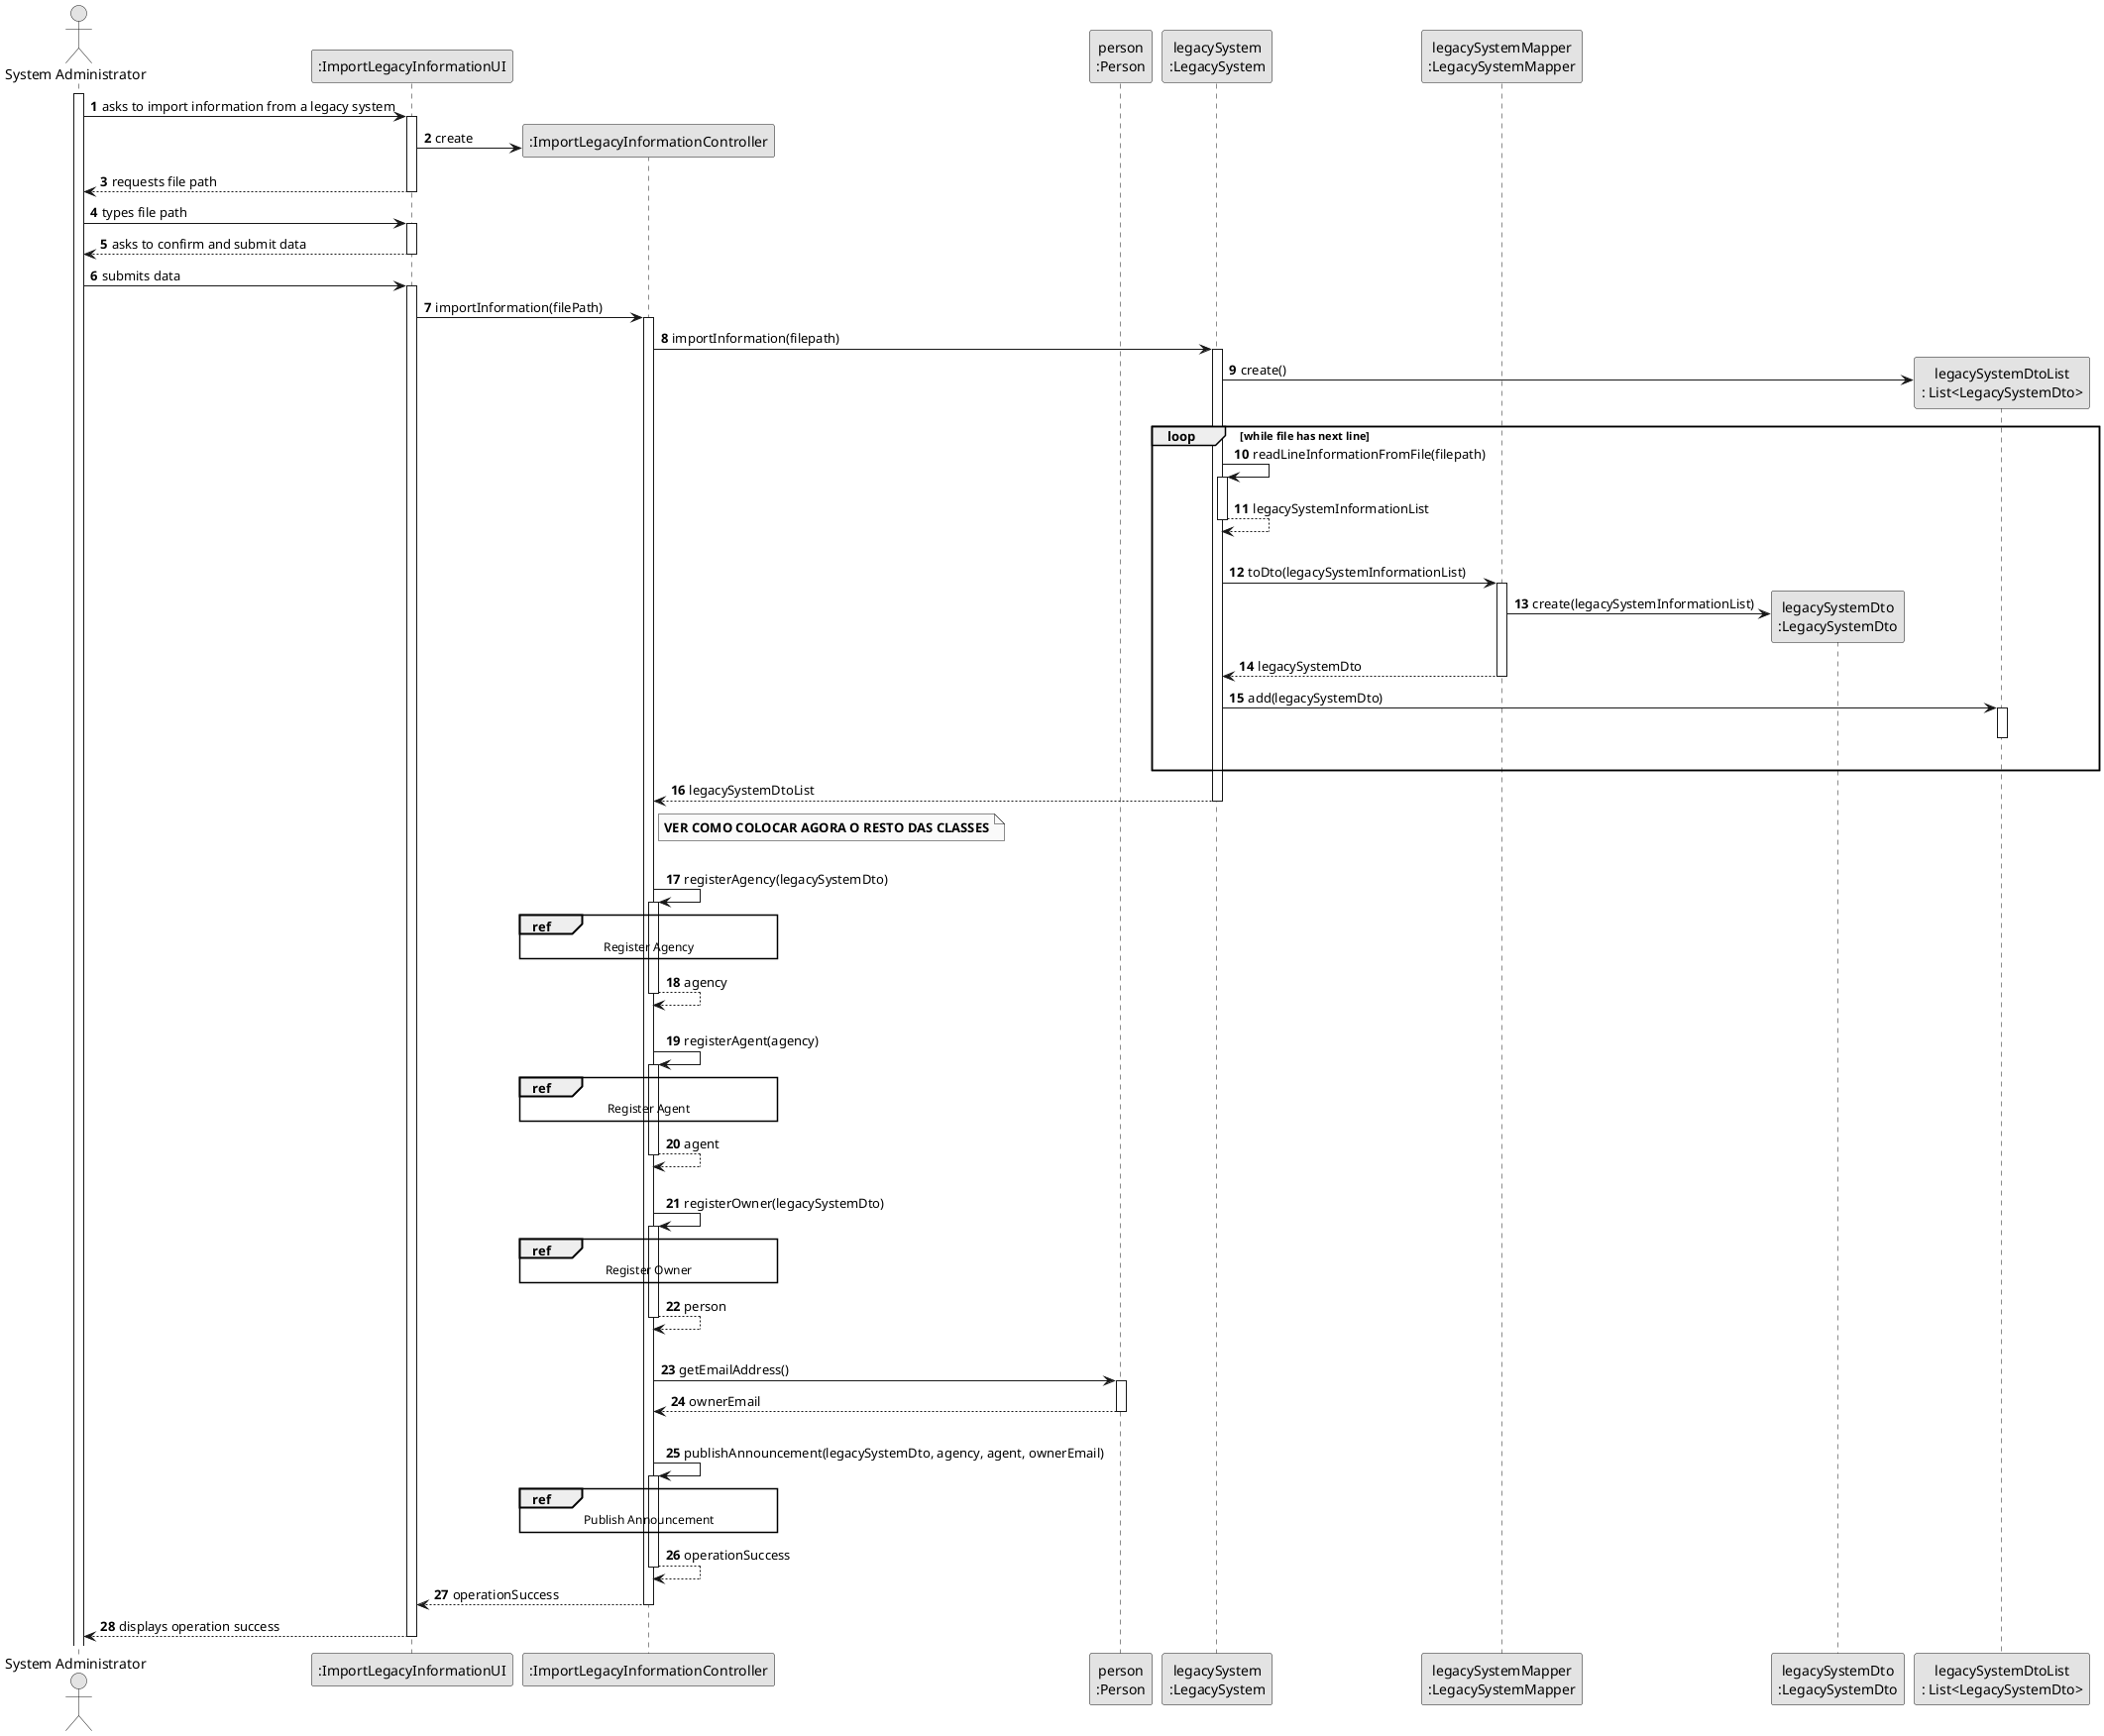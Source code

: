 @startuml
skinparam monochrome true
skinparam packageStyle rectangle
skinparam shadowing false

autonumber

'hide footbox
actor "System Administrator" as ADM
participant ":ImportLegacyInformationUI" as UI
participant ":ImportLegacyInformationController" as CTRL
participant "person\n:Person" as PERSON
participant "legacySystem\n:LegacySystem" as LS
participant "legacySystemMapper\n:LegacySystemMapper" as LSMapper
participant "legacySystemDto\n:LegacySystemDto" as LSDto
participant "legacySystemDtoList\n: List<LegacySystemDto>" as LsDtoList
activate ADM

    ADM -> UI : asks to import information from a legacy system
    activate UI

    UI -> CTRL**: create

    UI --> ADM : requests file path
    deactivate UI

    ADM -> UI : types file path
    activate UI

    UI --> ADM : asks to confirm and submit data
    deactivate UI

    ADM -> UI : submits data
    activate UI

    UI -> CTRL: importInformation(filePath)
    activate CTRL

      CTRL -> LS: importInformation(filepath)
      activate LS

      LS -> LsDtoList**: create()

      loop while file has next line

      LS -> LS : readLineInformationFromFile(filepath)
      activate LS

      LS --> LS: legacySystemInformationList
      deactivate LS

      |||
      LS -> LSMapper : toDto(legacySystemInformationList)
      activate LSMapper

      LSMapper -> LSDto** : create(legacySystemInformationList)

      LSMapper --> LS : legacySystemDto
      deactivate LSMapper

      LS -> LsDtoList : add(legacySystemDto)
      activate LsDtoList
      deactivate LsDtoList

      |||
       end loop


    LS --> CTRL : legacySystemDtoList
    deactivate LS

         note right CTRL
                **VER COMO COLOCAR AGORA O RESTO DAS CLASSES**
         end note


    |||
    CTRL -> CTRL : registerAgency(legacySystemDto)
    activate CTRL
    ref over CTRL
        Register Agency
    end ref
    CTRL --> CTRL : agency
    deactivate CTRL
    |||

    CTRL -> CTRL : registerAgent(agency)
    activate CTRL
    ref over CTRL
        Register Agent
    end ref
    CTRL --> CTRL : agent
    deactivate CTRL
    |||

    CTRL -> CTRL : registerOwner(legacySystemDto)
    activate CTRL
    ref over CTRL
        Register Owner
    end ref
    CTRL --> CTRL: person
    deactivate CTRL
    |||
    CTRL -> PERSON : getEmailAddress()
    activate PERSON

    PERSON --> CTRL : ownerEmail
    deactivate PERSON
|||
    CTRL -> CTRL : publishAnnouncement(legacySystemDto, agency, agent, ownerEmail)
    activate CTRL
    ref over CTRL
        Publish Announcement
    end ref
        CTRL --> CTRL : operationSuccess
    deactivate CTRL


    CTRL --> UI: operationSuccess
    deactivate CTRL

    UI --> ADM : displays operation success
    deactivate UI

@enduml